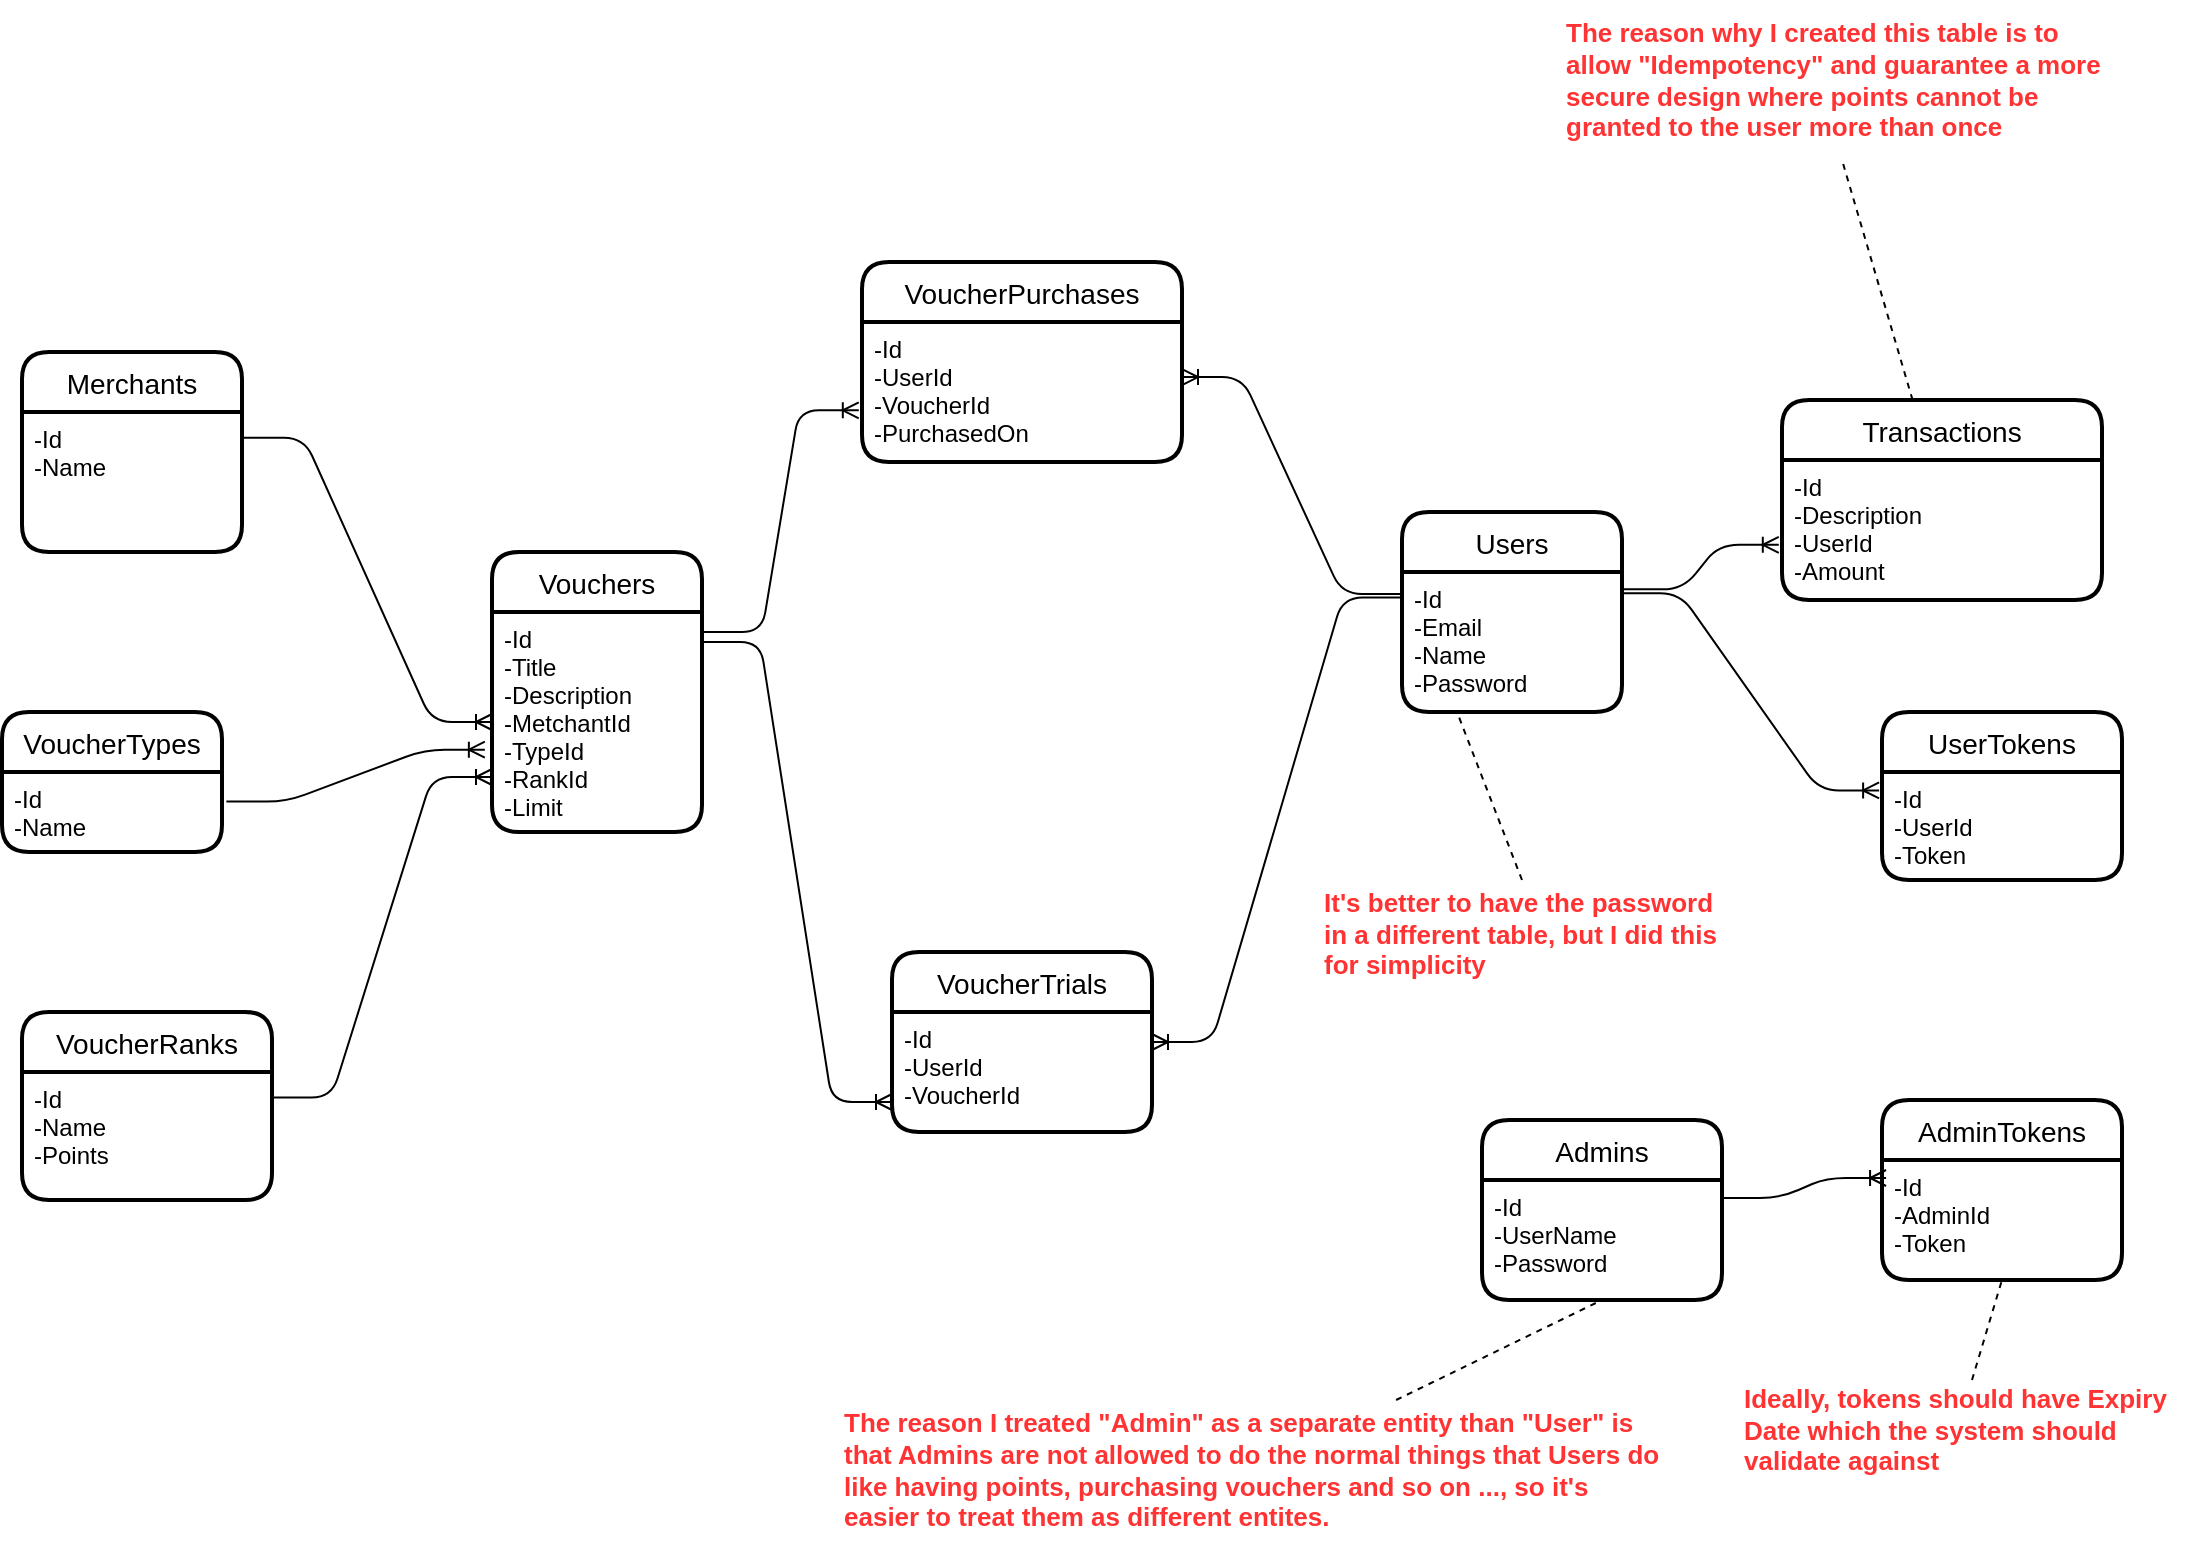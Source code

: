 <mxfile version="14.6.13" type="device"><diagram id="UTCJ8LDy8Xy_fEInQCKM" name="Page-1"><mxGraphModel dx="1422" dy="822" grid="1" gridSize="10" guides="1" tooltips="1" connect="1" arrows="1" fold="1" page="1" pageScale="1" pageWidth="1169" pageHeight="827" math="0" shadow="0"><root><mxCell id="0"/><mxCell id="1" parent="0"/><mxCell id="uiDTA7VJzZA2lniINZGz-10" value="Users" style="swimlane;childLayout=stackLayout;horizontal=1;startSize=30;horizontalStack=0;rounded=1;fontSize=14;fontStyle=0;strokeWidth=2;resizeParent=0;resizeLast=1;shadow=0;dashed=0;align=center;" parent="1" vertex="1"><mxGeometry x="760" y="296" width="110" height="100" as="geometry"/></mxCell><mxCell id="uiDTA7VJzZA2lniINZGz-11" value="-Id&#10;-Email&#10;-Name&#10;-Password&#10;" style="align=left;strokeColor=none;fillColor=none;spacingLeft=4;fontSize=12;verticalAlign=top;resizable=0;rotatable=0;part=1;" parent="uiDTA7VJzZA2lniINZGz-10" vertex="1"><mxGeometry y="30" width="110" height="70" as="geometry"/></mxCell><mxCell id="EIJPDLayJTi24FWDkXu2-4" value="Merchants" style="swimlane;childLayout=stackLayout;horizontal=1;startSize=30;horizontalStack=0;rounded=1;fontSize=14;fontStyle=0;strokeWidth=2;resizeParent=0;resizeLast=1;shadow=0;dashed=0;align=center;" parent="1" vertex="1"><mxGeometry x="70" y="216" width="110" height="100" as="geometry"/></mxCell><mxCell id="EIJPDLayJTi24FWDkXu2-5" value="-Id&#10;-Name&#10;" style="align=left;strokeColor=none;fillColor=none;spacingLeft=4;fontSize=12;verticalAlign=top;resizable=0;rotatable=0;part=1;" parent="EIJPDLayJTi24FWDkXu2-4" vertex="1"><mxGeometry y="30" width="110" height="70" as="geometry"/></mxCell><mxCell id="EIJPDLayJTi24FWDkXu2-6" value="Vouchers" style="swimlane;childLayout=stackLayout;horizontal=1;startSize=30;horizontalStack=0;rounded=1;fontSize=14;fontStyle=0;strokeWidth=2;resizeParent=0;resizeLast=1;shadow=0;dashed=0;align=center;" parent="1" vertex="1"><mxGeometry x="305" y="316" width="105" height="140" as="geometry"/></mxCell><mxCell id="EIJPDLayJTi24FWDkXu2-7" value="-Id&#10;-Title&#10;-Description&#10;-MetchantId&#10;-TypeId&#10;-RankId&#10;-Limit" style="align=left;strokeColor=none;fillColor=none;spacingLeft=4;fontSize=12;verticalAlign=top;resizable=0;rotatable=0;part=1;" parent="EIJPDLayJTi24FWDkXu2-6" vertex="1"><mxGeometry y="30" width="105" height="110" as="geometry"/></mxCell><mxCell id="EIJPDLayJTi24FWDkXu2-8" value="" style="edgeStyle=entityRelationEdgeStyle;fontSize=12;html=1;endArrow=ERoneToMany;exitX=1.009;exitY=0.184;exitDx=0;exitDy=0;exitPerimeter=0;entryX=0;entryY=0.5;entryDx=0;entryDy=0;" parent="1" source="EIJPDLayJTi24FWDkXu2-5" target="EIJPDLayJTi24FWDkXu2-7" edge="1"><mxGeometry width="100" height="100" relative="1" as="geometry"><mxPoint x="140" y="376" as="sourcePoint"/><mxPoint x="249" y="381" as="targetPoint"/></mxGeometry></mxCell><mxCell id="EIJPDLayJTi24FWDkXu2-9" value="VoucherTypes" style="swimlane;childLayout=stackLayout;horizontal=1;startSize=30;horizontalStack=0;rounded=1;fontSize=14;fontStyle=0;strokeWidth=2;resizeParent=0;resizeLast=1;shadow=0;dashed=0;align=center;" parent="1" vertex="1"><mxGeometry x="60" y="396" width="110" height="70" as="geometry"><mxRectangle x="60" y="396" width="120" height="30" as="alternateBounds"/></mxGeometry></mxCell><mxCell id="EIJPDLayJTi24FWDkXu2-10" value="-Id&#10;-Name" style="align=left;strokeColor=none;fillColor=none;spacingLeft=4;fontSize=12;verticalAlign=top;resizable=0;rotatable=0;part=1;" parent="EIJPDLayJTi24FWDkXu2-9" vertex="1"><mxGeometry y="30" width="110" height="40" as="geometry"/></mxCell><mxCell id="EIJPDLayJTi24FWDkXu2-11" value="" style="edgeStyle=entityRelationEdgeStyle;fontSize=12;html=1;endArrow=ERoneToMany;exitX=1.02;exitY=0.37;exitDx=0;exitDy=0;exitPerimeter=0;entryX=-0.034;entryY=0.626;entryDx=0;entryDy=0;entryPerimeter=0;" parent="1" source="EIJPDLayJTi24FWDkXu2-10" target="EIJPDLayJTi24FWDkXu2-7" edge="1"><mxGeometry width="100" height="100" relative="1" as="geometry"><mxPoint x="138.57" y="501.54" as="sourcePoint"/><mxPoint x="247" y="396" as="targetPoint"/></mxGeometry></mxCell><mxCell id="EIJPDLayJTi24FWDkXu2-12" value="VoucherRanks" style="swimlane;childLayout=stackLayout;horizontal=1;startSize=30;horizontalStack=0;rounded=1;fontSize=14;fontStyle=0;strokeWidth=2;resizeParent=0;resizeLast=1;shadow=0;dashed=0;align=center;" parent="1" vertex="1"><mxGeometry x="70" y="546" width="125" height="94" as="geometry"/></mxCell><mxCell id="EIJPDLayJTi24FWDkXu2-13" value="-Id&#10;-Name&#10;-Points" style="align=left;strokeColor=none;fillColor=none;spacingLeft=4;fontSize=12;verticalAlign=top;resizable=0;rotatable=0;part=1;" parent="EIJPDLayJTi24FWDkXu2-12" vertex="1"><mxGeometry y="30" width="125" height="64" as="geometry"/></mxCell><mxCell id="EIJPDLayJTi24FWDkXu2-14" value="" style="edgeStyle=entityRelationEdgeStyle;fontSize=12;html=1;endArrow=ERoneToMany;exitX=0.998;exitY=0.2;exitDx=0;exitDy=0;entryX=0;entryY=0.75;entryDx=0;entryDy=0;exitPerimeter=0;" parent="1" source="EIJPDLayJTi24FWDkXu2-13" target="EIJPDLayJTi24FWDkXu2-7" edge="1"><mxGeometry width="100" height="100" relative="1" as="geometry"><mxPoint x="192.2" y="510.8" as="sourcePoint"/><mxPoint x="250" y="423" as="targetPoint"/></mxGeometry></mxCell><mxCell id="EIJPDLayJTi24FWDkXu2-16" value="VoucherPurchases" style="swimlane;childLayout=stackLayout;horizontal=1;startSize=30;horizontalStack=0;rounded=1;fontSize=14;fontStyle=0;strokeWidth=2;resizeParent=0;resizeLast=1;shadow=0;dashed=0;align=center;" parent="1" vertex="1"><mxGeometry x="490" y="171" width="160" height="100" as="geometry"/></mxCell><mxCell id="EIJPDLayJTi24FWDkXu2-17" value="-Id&#10;-UserId&#10;-VoucherId&#10;-PurchasedOn&#10;" style="align=left;strokeColor=none;fillColor=none;spacingLeft=4;fontSize=12;verticalAlign=top;resizable=0;rotatable=0;part=1;" parent="EIJPDLayJTi24FWDkXu2-16" vertex="1"><mxGeometry y="30" width="160" height="70" as="geometry"/></mxCell><mxCell id="EIJPDLayJTi24FWDkXu2-22" value="Transactions" style="swimlane;childLayout=stackLayout;horizontal=1;startSize=30;horizontalStack=0;rounded=1;fontSize=14;fontStyle=0;strokeWidth=2;resizeParent=0;resizeLast=1;shadow=0;dashed=0;align=center;" parent="1" vertex="1"><mxGeometry x="950" y="240" width="160" height="100" as="geometry"/></mxCell><mxCell id="EIJPDLayJTi24FWDkXu2-23" value="-Id&#10;-Description&#10;-UserId&#10;-Amount&#10;" style="align=left;strokeColor=none;fillColor=none;spacingLeft=4;fontSize=12;verticalAlign=top;resizable=0;rotatable=0;part=1;" parent="EIJPDLayJTi24FWDkXu2-22" vertex="1"><mxGeometry y="30" width="160" height="70" as="geometry"/></mxCell><mxCell id="EIJPDLayJTi24FWDkXu2-25" value="" style="edgeStyle=entityRelationEdgeStyle;fontSize=12;html=1;endArrow=ERoneToMany;exitX=1.004;exitY=0.124;exitDx=0;exitDy=0;exitPerimeter=0;entryX=-0.01;entryY=0.606;entryDx=0;entryDy=0;entryPerimeter=0;" parent="1" source="uiDTA7VJzZA2lniINZGz-11" target="EIJPDLayJTi24FWDkXu2-23" edge="1"><mxGeometry width="100" height="100" relative="1" as="geometry"><mxPoint x="650" y="456" as="sourcePoint"/><mxPoint x="940" y="350" as="targetPoint"/></mxGeometry></mxCell><mxCell id="EIJPDLayJTi24FWDkXu2-26" value="VoucherTrials" style="swimlane;childLayout=stackLayout;horizontal=1;startSize=30;horizontalStack=0;rounded=1;fontSize=14;fontStyle=0;strokeWidth=2;resizeParent=0;resizeLast=1;shadow=0;dashed=0;align=center;" parent="1" vertex="1"><mxGeometry x="505" y="516" width="130" height="90" as="geometry"/></mxCell><mxCell id="EIJPDLayJTi24FWDkXu2-27" value="-Id&#10;-UserId&#10;-VoucherId&#10;" style="align=left;strokeColor=none;fillColor=none;spacingLeft=4;fontSize=12;verticalAlign=top;resizable=0;rotatable=0;part=1;" parent="EIJPDLayJTi24FWDkXu2-26" vertex="1"><mxGeometry y="30" width="130" height="60" as="geometry"/></mxCell><mxCell id="EIJPDLayJTi24FWDkXu2-32" value="" style="edgeStyle=entityRelationEdgeStyle;fontSize=12;html=1;endArrow=ERoneToMany;exitX=0;exitY=0.158;exitDx=0;exitDy=0;entryX=1;entryY=0.393;entryDx=0;entryDy=0;entryPerimeter=0;exitPerimeter=0;" parent="1" source="uiDTA7VJzZA2lniINZGz-11" target="EIJPDLayJTi24FWDkXu2-17" edge="1"><mxGeometry width="100" height="100" relative="1" as="geometry"><mxPoint x="720" y="426" as="sourcePoint"/><mxPoint x="750" y="582.625" as="targetPoint"/></mxGeometry></mxCell><mxCell id="EIJPDLayJTi24FWDkXu2-33" value="" style="edgeStyle=entityRelationEdgeStyle;fontSize=12;html=1;endArrow=ERoneToMany;exitX=0.003;exitY=0.182;exitDx=0;exitDy=0;entryX=1;entryY=0.25;entryDx=0;entryDy=0;exitPerimeter=0;" parent="1" source="uiDTA7VJzZA2lniINZGz-11" target="EIJPDLayJTi24FWDkXu2-27" edge="1"><mxGeometry width="100" height="100" relative="1" as="geometry"><mxPoint x="780" y="510" as="sourcePoint"/><mxPoint x="660" y="500" as="targetPoint"/></mxGeometry></mxCell><mxCell id="EIJPDLayJTi24FWDkXu2-34" value="" style="edgeStyle=entityRelationEdgeStyle;fontSize=12;html=1;endArrow=ERoneToMany;exitX=0.992;exitY=0.136;exitDx=0;exitDy=0;exitPerimeter=0;entryX=0;entryY=0.75;entryDx=0;entryDy=0;" parent="1" source="EIJPDLayJTi24FWDkXu2-7" target="EIJPDLayJTi24FWDkXu2-27" edge="1"><mxGeometry width="100" height="100" relative="1" as="geometry"><mxPoint x="410" y="536" as="sourcePoint"/><mxPoint x="370" y="516" as="targetPoint"/></mxGeometry></mxCell><mxCell id="EIJPDLayJTi24FWDkXu2-35" value="" style="edgeStyle=entityRelationEdgeStyle;fontSize=12;html=1;endArrow=ERoneToMany;exitX=1;exitY=0.091;exitDx=0;exitDy=0;exitPerimeter=0;entryX=-0.01;entryY=0.631;entryDx=0;entryDy=0;entryPerimeter=0;" parent="1" source="EIJPDLayJTi24FWDkXu2-7" target="EIJPDLayJTi24FWDkXu2-17" edge="1"><mxGeometry width="100" height="100" relative="1" as="geometry"><mxPoint x="400" y="546" as="sourcePoint"/><mxPoint x="430" y="326" as="targetPoint"/></mxGeometry></mxCell><mxCell id="sDXjbskNWZsYSqVp-WfP-1" value="UserTokens" style="swimlane;childLayout=stackLayout;horizontal=1;startSize=30;horizontalStack=0;rounded=1;fontSize=14;fontStyle=0;strokeWidth=2;resizeParent=0;resizeLast=1;shadow=0;dashed=0;align=center;" parent="1" vertex="1"><mxGeometry x="1000" y="396" width="120" height="84" as="geometry"/></mxCell><mxCell id="sDXjbskNWZsYSqVp-WfP-2" value="-Id&#10;-UserId&#10;-Token&#10;" style="align=left;strokeColor=none;fillColor=none;spacingLeft=4;fontSize=12;verticalAlign=top;resizable=0;rotatable=0;part=1;" parent="sDXjbskNWZsYSqVp-WfP-1" vertex="1"><mxGeometry y="30" width="120" height="54" as="geometry"/></mxCell><mxCell id="sDXjbskNWZsYSqVp-WfP-9" value="" style="edgeStyle=entityRelationEdgeStyle;fontSize=12;html=1;endArrow=ERoneToMany;exitX=0.991;exitY=0.152;exitDx=0;exitDy=0;entryX=-0.012;entryY=0.171;entryDx=0;entryDy=0;entryPerimeter=0;exitPerimeter=0;" parent="1" source="uiDTA7VJzZA2lniINZGz-11" target="sDXjbskNWZsYSqVp-WfP-2" edge="1"><mxGeometry width="100" height="100" relative="1" as="geometry"><mxPoint x="735" y="600" as="sourcePoint"/><mxPoint x="725" y="650" as="targetPoint"/></mxGeometry></mxCell><mxCell id="PJhPTvLJgnnkLkIX2ulZ-2" value="&lt;div style=&quot;text-align: left&quot;&gt;&lt;b&gt;&lt;font style=&quot;font-size: 13px&quot; color=&quot;#ff3333&quot;&gt;It's better to have the password in a different table, but I did this for simplicity&lt;/font&gt;&lt;/b&gt;&lt;/div&gt;" style="text;html=1;strokeColor=none;fillColor=none;align=center;verticalAlign=middle;whiteSpace=wrap;rounded=0;" parent="1" vertex="1"><mxGeometry x="720" y="480" width="200" height="54" as="geometry"/></mxCell><mxCell id="PJhPTvLJgnnkLkIX2ulZ-3" value="" style="endArrow=none;dashed=1;html=1;exitX=0.5;exitY=0;exitDx=0;exitDy=0;entryX=0.25;entryY=1;entryDx=0;entryDy=0;" parent="1" source="PJhPTvLJgnnkLkIX2ulZ-2" target="uiDTA7VJzZA2lniINZGz-10" edge="1"><mxGeometry width="50" height="50" relative="1" as="geometry"><mxPoint x="655" y="370" as="sourcePoint"/><mxPoint x="705" y="320" as="targetPoint"/></mxGeometry></mxCell><mxCell id="PJhPTvLJgnnkLkIX2ulZ-5" value="&lt;b&gt;&lt;font style=&quot;font-size: 13px&quot; color=&quot;#ff3333&quot;&gt;The reason why I created this table is to allow &quot;Idempotency&quot; and guarantee a more secure design where points cannot be granted to the user more than once&lt;/font&gt;&lt;/b&gt;" style="text;html=1;strokeColor=none;fillColor=none;align=left;verticalAlign=middle;whiteSpace=wrap;rounded=0;" parent="1" vertex="1"><mxGeometry x="840" y="40" width="280" height="80" as="geometry"/></mxCell><mxCell id="PJhPTvLJgnnkLkIX2ulZ-6" value="" style="endArrow=none;dashed=1;html=1;entryX=0.5;entryY=1;entryDx=0;entryDy=0;" parent="1" source="EIJPDLayJTi24FWDkXu2-22" target="PJhPTvLJgnnkLkIX2ulZ-5" edge="1"><mxGeometry width="50" height="50" relative="1" as="geometry"><mxPoint x="665" y="340" as="sourcePoint"/><mxPoint x="715" y="290" as="targetPoint"/></mxGeometry></mxCell><mxCell id="PJhPTvLJgnnkLkIX2ulZ-17" value="Admins" style="swimlane;childLayout=stackLayout;horizontal=1;startSize=30;horizontalStack=0;rounded=1;fontSize=14;fontStyle=0;strokeWidth=2;resizeParent=0;resizeLast=1;shadow=0;dashed=0;align=center;" parent="1" vertex="1"><mxGeometry x="800" y="600" width="120" height="90" as="geometry"/></mxCell><mxCell id="PJhPTvLJgnnkLkIX2ulZ-18" value="-Id&#10;-UserName&#10;-Password&#10;" style="align=left;strokeColor=none;fillColor=none;spacingLeft=4;fontSize=12;verticalAlign=top;resizable=0;rotatable=0;part=1;" parent="PJhPTvLJgnnkLkIX2ulZ-17" vertex="1"><mxGeometry y="30" width="120" height="60" as="geometry"/></mxCell><mxCell id="PJhPTvLJgnnkLkIX2ulZ-20" value="AdminTokens" style="swimlane;childLayout=stackLayout;horizontal=1;startSize=30;horizontalStack=0;rounded=1;fontSize=14;fontStyle=0;strokeWidth=2;resizeParent=0;resizeLast=1;shadow=0;dashed=0;align=center;" parent="1" vertex="1"><mxGeometry x="1000" y="590" width="120" height="90" as="geometry"/></mxCell><mxCell id="PJhPTvLJgnnkLkIX2ulZ-21" value="-Id&#10;-AdminId&#10;-Token&#10;" style="align=left;strokeColor=none;fillColor=none;spacingLeft=4;fontSize=12;verticalAlign=top;resizable=0;rotatable=0;part=1;" parent="PJhPTvLJgnnkLkIX2ulZ-20" vertex="1"><mxGeometry y="30" width="120" height="60" as="geometry"/></mxCell><mxCell id="PJhPTvLJgnnkLkIX2ulZ-22" value="" style="edgeStyle=entityRelationEdgeStyle;fontSize=12;html=1;endArrow=ERoneToMany;exitX=0.992;exitY=0.15;exitDx=0;exitDy=0;entryX=0.017;entryY=0.15;entryDx=0;entryDy=0;entryPerimeter=0;exitPerimeter=0;" parent="1" source="PJhPTvLJgnnkLkIX2ulZ-18" target="PJhPTvLJgnnkLkIX2ulZ-21" edge="1"><mxGeometry width="100" height="100" relative="1" as="geometry"><mxPoint x="840.0" y="506.0" as="sourcePoint"/><mxPoint x="969.55" y="595.04" as="targetPoint"/></mxGeometry></mxCell><mxCell id="PJhPTvLJgnnkLkIX2ulZ-23" value="&lt;div style=&quot;text-align: left&quot;&gt;&lt;b&gt;&lt;font style=&quot;font-size: 13px&quot; color=&quot;#ff3333&quot;&gt;The reason I treated &quot;Admin&quot; as a separate entity than &quot;User&quot; is that Admins are not allowed to do the normal things that Users do like having points, purchasing vouchers and so on ..., so it's easier to treat them as different entites.&lt;/font&gt;&lt;/b&gt;&lt;/div&gt;" style="text;html=1;strokeColor=none;fillColor=none;align=center;verticalAlign=middle;whiteSpace=wrap;rounded=0;" parent="1" vertex="1"><mxGeometry x="480" y="740" width="410" height="70" as="geometry"/></mxCell><mxCell id="PJhPTvLJgnnkLkIX2ulZ-24" value="" style="endArrow=none;dashed=1;html=1;entryX=0.5;entryY=1;entryDx=0;entryDy=0;" parent="1" source="PJhPTvLJgnnkLkIX2ulZ-23" target="PJhPTvLJgnnkLkIX2ulZ-18" edge="1"><mxGeometry width="50" height="50" relative="1" as="geometry"><mxPoint x="685" y="750" as="sourcePoint"/><mxPoint x="827.083" y="420" as="targetPoint"/></mxGeometry></mxCell><mxCell id="EXk0NVV-5lHghGpnARjH-1" value="&lt;div style=&quot;text-align: left&quot;&gt;&lt;b&gt;&lt;font style=&quot;font-size: 13px&quot; color=&quot;#ff3333&quot;&gt;Ideally, tokens should have Expiry Date which the system should validate against&lt;/font&gt;&lt;/b&gt;&lt;/div&gt;" style="text;html=1;strokeColor=none;fillColor=none;align=center;verticalAlign=middle;whiteSpace=wrap;rounded=0;" vertex="1" parent="1"><mxGeometry x="930" y="730" width="230" height="50" as="geometry"/></mxCell><mxCell id="EXk0NVV-5lHghGpnARjH-2" value="" style="endArrow=none;dashed=1;html=1;entryX=0.5;entryY=1;entryDx=0;entryDy=0;exitX=0.5;exitY=0;exitDx=0;exitDy=0;" edge="1" parent="1" source="EXk0NVV-5lHghGpnARjH-1" target="PJhPTvLJgnnkLkIX2ulZ-21"><mxGeometry width="50" height="50" relative="1" as="geometry"><mxPoint x="767.059" y="750" as="sourcePoint"/><mxPoint x="870" y="700" as="targetPoint"/></mxGeometry></mxCell></root></mxGraphModel></diagram></mxfile>
